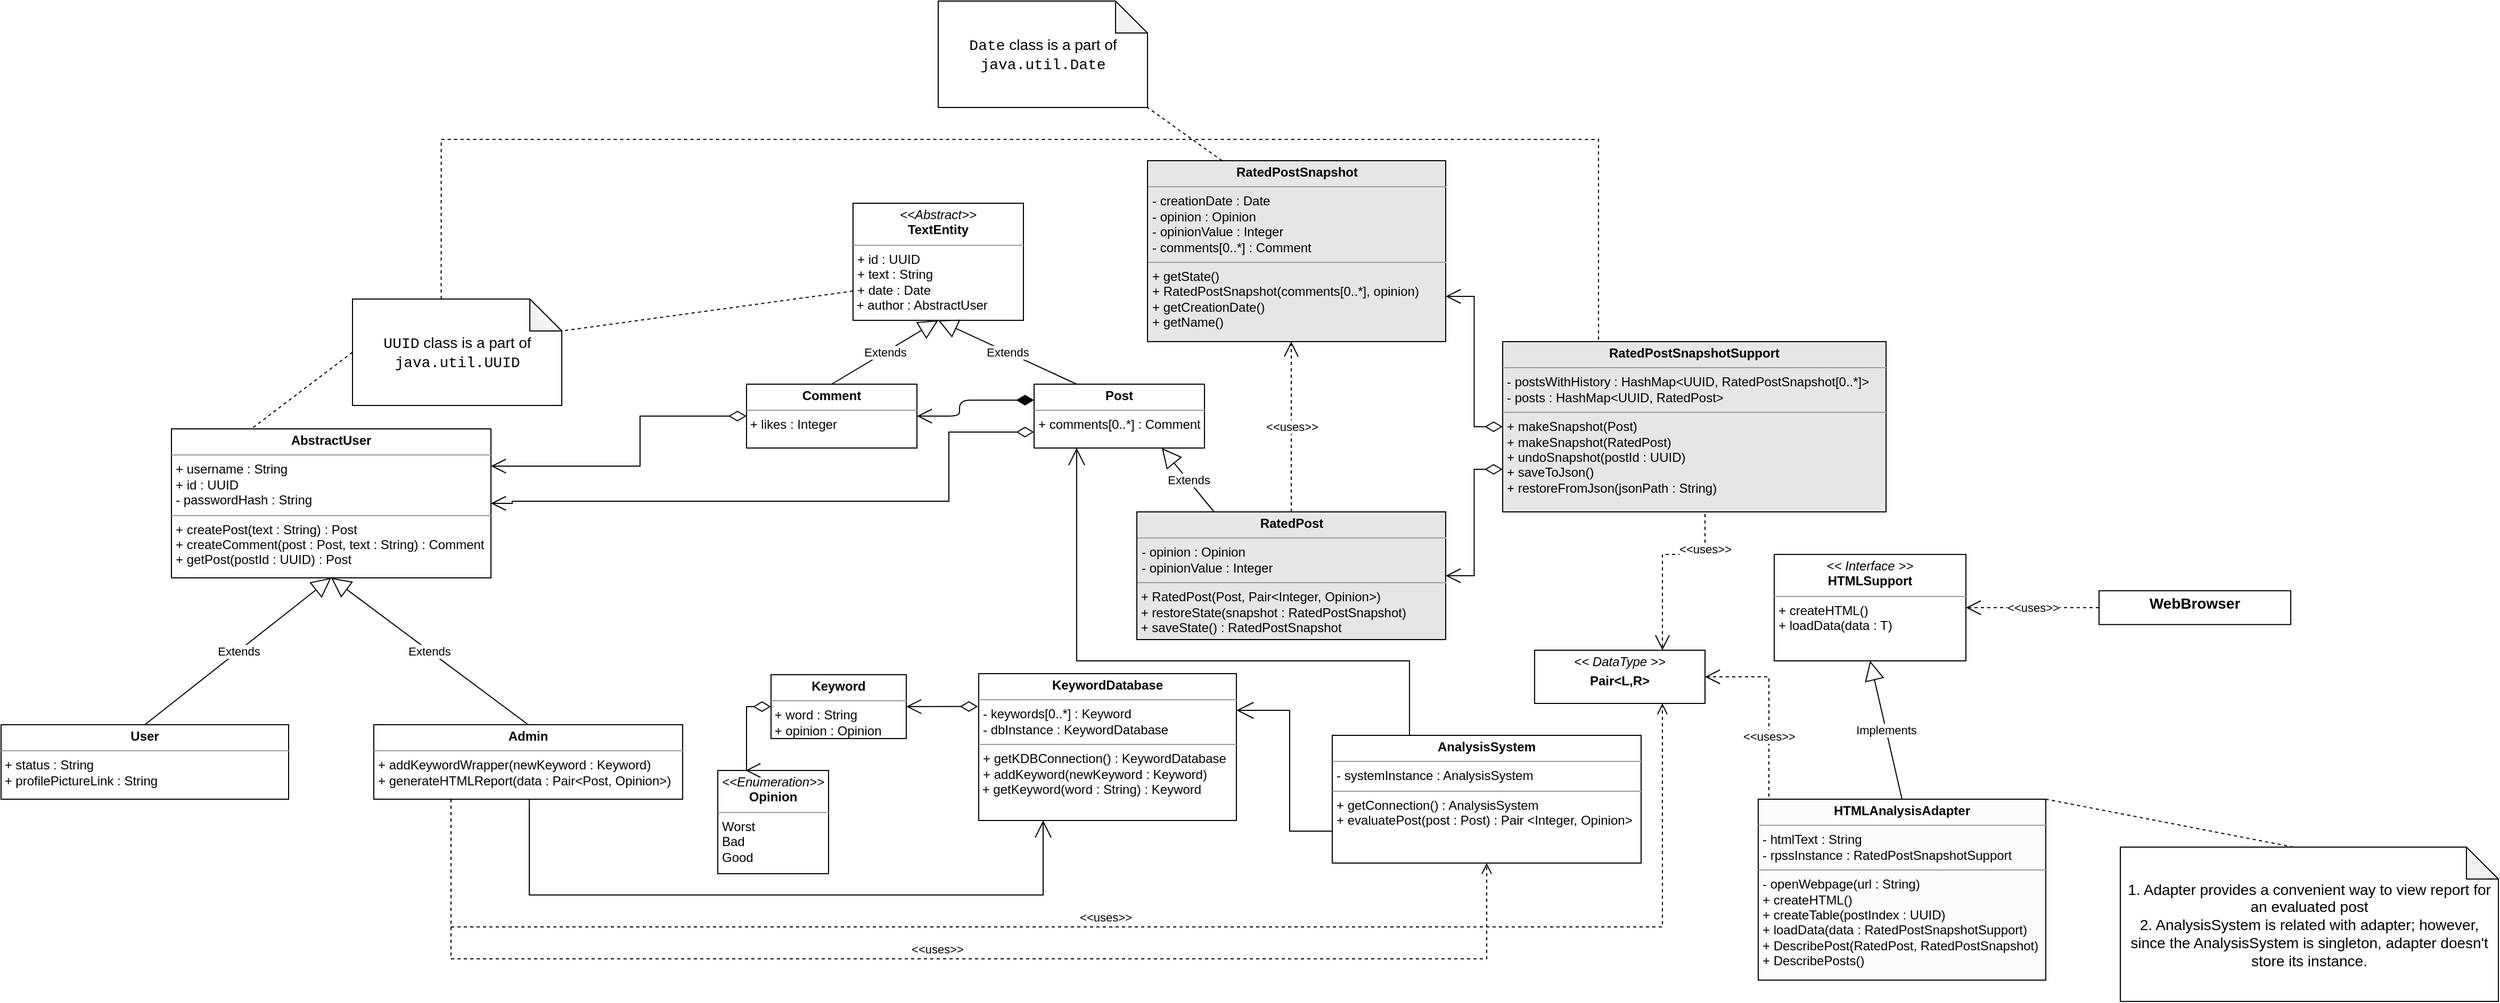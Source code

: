 <mxfile version="15.8.6" type="device"><diagram id="lrZuK3J6a_ZdkQXVieFF" name="Page-1"><mxGraphModel dx="2402" dy="1001" grid="1" gridSize="10" guides="1" tooltips="1" connect="1" arrows="1" fold="1" page="0" pageScale="1" pageWidth="850" pageHeight="1100" math="0" shadow="0"><root><mxCell id="0"/><mxCell id="1" parent="0"/><mxCell id="2" value="&lt;p style=&quot;margin: 0px ; margin-top: 4px ; text-align: center&quot;&gt;&lt;b&gt;Comment&lt;/b&gt;&lt;/p&gt;&lt;hr size=&quot;1&quot;&gt;&amp;nbsp;+ likes : Integer" style="verticalAlign=top;align=left;overflow=fill;fontSize=12;fontFamily=Helvetica;html=1;hachureGap=4;pointerEvents=0;" parent="1" vertex="1"><mxGeometry x="270" y="70" width="160" height="60" as="geometry"/></mxCell><mxCell id="3" value="&lt;p style=&quot;margin: 0px ; margin-top: 4px ; text-align: center&quot;&gt;&lt;b&gt;Post&lt;/b&gt;&lt;/p&gt;&lt;hr size=&quot;1&quot;&gt;&lt;p style=&quot;margin: 0px ; margin-left: 4px&quot;&gt;+ comments[0..*] : Comment&lt;br&gt;&lt;/p&gt;" style="verticalAlign=top;align=left;overflow=fill;fontSize=12;fontFamily=Helvetica;html=1;hachureGap=4;pointerEvents=0;" parent="1" vertex="1"><mxGeometry x="540" y="70" width="160" height="60" as="geometry"/></mxCell><mxCell id="4" value="&lt;p style=&quot;margin: 0px ; margin-top: 4px ; text-align: center&quot;&gt;&lt;b&gt;User&lt;/b&gt;&lt;/p&gt;&lt;hr size=&quot;1&quot;&gt;&lt;div&gt;&amp;nbsp;+ status : String&lt;/div&gt;&lt;div&gt;&amp;nbsp;+ profilePictureLink : String&lt;br&gt;&lt;/div&gt;&lt;p style=&quot;margin: 0px ; margin-left: 4px&quot;&gt;&lt;br&gt;&lt;/p&gt;" style="verticalAlign=top;align=left;overflow=fill;fontSize=12;fontFamily=Helvetica;html=1;hachureGap=4;pointerEvents=0;" parent="1" vertex="1"><mxGeometry x="-430" y="390" width="270" height="70" as="geometry"/></mxCell><mxCell id="5" value="&lt;p style=&quot;margin: 0px ; margin-top: 4px ; text-align: center&quot;&gt;&lt;b&gt;KeywordDatabase&lt;/b&gt;&lt;br&gt;&lt;/p&gt;&lt;hr size=&quot;1&quot;&gt;&lt;p style=&quot;margin: 0px ; margin-left: 4px&quot;&gt;- keywords[0..*] : Keyword&lt;br&gt;&lt;/p&gt;&lt;p style=&quot;margin: 0px ; margin-left: 4px&quot;&gt;- dbInstance : KeywordDatabase&lt;br&gt;&lt;/p&gt;&lt;hr size=&quot;1&quot;&gt;&lt;p style=&quot;margin: 0px ; margin-left: 4px&quot;&gt;+ getKDBConnection() : KeywordDatabase&lt;br&gt;&lt;/p&gt;&lt;p style=&quot;margin: 0px ; margin-left: 4px&quot;&gt;+ addKeyword(newKeyword : Keyword)&lt;/p&gt;&lt;div&gt;&amp;nbsp;+ getKeyword(word : String) : Keyword&lt;br&gt;&lt;/div&gt;" style="verticalAlign=top;align=left;overflow=fill;fontSize=12;fontFamily=Helvetica;html=1;hachureGap=4;pointerEvents=0;" parent="1" vertex="1"><mxGeometry x="488" y="342" width="242" height="138" as="geometry"/></mxCell><mxCell id="6" value="&lt;p style=&quot;margin: 0px ; margin-top: 4px ; text-align: center&quot;&gt;&lt;b&gt;Keyword&lt;/b&gt;&lt;br&gt;&lt;/p&gt;&lt;hr size=&quot;1&quot;&gt;&lt;div&gt;&amp;nbsp;+ word : String&lt;br&gt;&lt;/div&gt;&lt;div&gt;&amp;nbsp;+ opinion : Opinion&lt;/div&gt;&lt;div&gt;&lt;br&gt;&lt;/div&gt;&lt;hr size=&quot;1&quot;&gt;" style="verticalAlign=top;align=left;overflow=fill;fontSize=12;fontFamily=Helvetica;html=1;hachureGap=4;pointerEvents=0;" parent="1" vertex="1"><mxGeometry x="293" y="343" width="127" height="60" as="geometry"/></mxCell><mxCell id="7" value="&lt;p style=&quot;margin: 0px ; margin-top: 4px ; text-align: center&quot;&gt;&lt;i&gt;&amp;lt;&amp;lt;Enumeration&amp;gt;&amp;gt;&lt;/i&gt;&lt;br&gt;&lt;b&gt;Opinion&lt;/b&gt;&lt;/p&gt;&lt;hr size=&quot;1&quot;&gt;&lt;p style=&quot;margin: 0px ; margin-left: 4px&quot;&gt;Worst&lt;br&gt;&lt;/p&gt;&lt;p style=&quot;margin: 0px ; margin-left: 4px&quot;&gt;Bad&lt;br&gt;Good&lt;/p&gt;" style="verticalAlign=top;align=left;overflow=fill;fontSize=12;fontFamily=Helvetica;html=1;hachureGap=4;pointerEvents=0;" parent="1" vertex="1"><mxGeometry x="243" y="433" width="104" height="97" as="geometry"/></mxCell><mxCell id="9" style="rounded=0;orthogonalLoop=1;jettySize=auto;html=1;exitX=0.25;exitY=0;exitDx=0;exitDy=0;endArrow=open;startSize=14;endSize=14;sourcePerimeterSpacing=8;targetPerimeterSpacing=8;entryX=0.25;entryY=1;entryDx=0;entryDy=0;edgeStyle=orthogonalEdgeStyle;" parent="1" source="11" target="3" edge="1"><mxGeometry relative="1" as="geometry"><Array as="points"><mxPoint x="892" y="330"/><mxPoint x="580" y="330"/></Array><mxPoint x="670" y="230" as="targetPoint"/></mxGeometry></mxCell><mxCell id="11" value="&lt;p style=&quot;margin: 0px ; margin-top: 4px ; text-align: center&quot;&gt;&lt;b&gt;AnalysisSystem&lt;/b&gt;&lt;/p&gt;&lt;hr size=&quot;1&quot;&gt;&lt;p style=&quot;margin: 0px ; margin-left: 4px&quot;&gt;- systemInstance : AnalysisSystem&lt;br&gt;&lt;/p&gt;&lt;hr size=&quot;1&quot;&gt;&lt;p style=&quot;margin: 0px ; margin-left: 4px&quot;&gt;+ getConnection() : AnalysisSystem&lt;br&gt;&lt;/p&gt;&lt;p style=&quot;margin: 0px ; margin-left: 4px&quot;&gt;+ evaluatePost(post : Post) : Pair &amp;lt;Integer, Opinion&amp;gt;&lt;/p&gt;" style="verticalAlign=top;align=left;overflow=fill;fontSize=12;fontFamily=Helvetica;html=1;hachureGap=4;pointerEvents=0;" parent="1" vertex="1"><mxGeometry x="820" y="400" width="290" height="120" as="geometry"/></mxCell><mxCell id="13" style="rounded=0;orthogonalLoop=1;jettySize=auto;html=1;exitX=0;exitY=0.75;exitDx=0;exitDy=0;endArrow=open;startSize=14;endSize=14;sourcePerimeterSpacing=8;targetPerimeterSpacing=8;entryX=1;entryY=0.25;entryDx=0;entryDy=0;edgeStyle=orthogonalEdgeStyle;" parent="1" source="11" target="5" edge="1"><mxGeometry relative="1" as="geometry"><mxPoint x="710" y="400" as="targetPoint"/><mxPoint x="480" y="77.5" as="sourcePoint"/></mxGeometry></mxCell><mxCell id="14" value="&lt;p style=&quot;margin: 0px ; margin-top: 4px ; text-align: center&quot;&gt;&lt;i&gt;&amp;lt;&amp;lt;Abstract&amp;gt;&amp;gt;&lt;/i&gt;&lt;b&gt;&lt;br&gt;TextEntity&lt;/b&gt;&lt;br&gt;&lt;/p&gt;&lt;hr size=&quot;1&quot;&gt;&lt;p style=&quot;margin: 0px ; margin-left: 4px&quot;&gt;+ id : UUID&lt;/p&gt;&lt;p style=&quot;margin: 0px ; margin-left: 4px&quot;&gt;+ text : String&lt;br&gt;+ date : Date&lt;/p&gt;&amp;nbsp;+ author : AbstractUser" style="verticalAlign=top;align=left;overflow=fill;fontSize=12;fontFamily=Helvetica;html=1;hachureGap=4;pointerEvents=0;" parent="1" vertex="1"><mxGeometry x="370" y="-100" width="160" height="110" as="geometry"/></mxCell><mxCell id="16" value="Extends" style="endArrow=block;endSize=16;endFill=0;html=1;sourcePerimeterSpacing=8;targetPerimeterSpacing=8;exitX=0.5;exitY=0;exitDx=0;exitDy=0;entryX=0.5;entryY=1;entryDx=0;entryDy=0;" parent="1" source="2" target="14" edge="1"><mxGeometry width="160" relative="1" as="geometry"><mxPoint x="530" y="270" as="sourcePoint"/><mxPoint x="380" y="120" as="targetPoint"/></mxGeometry></mxCell><mxCell id="17" value="Extends" style="endArrow=block;endSize=16;endFill=0;html=1;sourcePerimeterSpacing=8;targetPerimeterSpacing=8;exitX=0.25;exitY=0;exitDx=0;exitDy=0;entryX=0.5;entryY=1;entryDx=0;entryDy=0;" parent="1" source="3" target="14" edge="1"><mxGeometry width="160" relative="1" as="geometry"><mxPoint x="500" y="110" as="sourcePoint"/><mxPoint x="660" y="110" as="targetPoint"/></mxGeometry></mxCell><mxCell id="18" value="&lt;p style=&quot;margin: 0px ; margin-top: 4px ; text-align: center&quot;&gt;&lt;b&gt;AbstractUser&lt;/b&gt;&lt;/p&gt;&lt;hr size=&quot;1&quot;&gt;&lt;p style=&quot;margin: 0px ; margin-left: 4px&quot;&gt;+ username : String&lt;/p&gt;&lt;p style=&quot;margin: 0px ; margin-left: 4px&quot;&gt;+ id : UUID&lt;br&gt;&lt;/p&gt;&lt;p style=&quot;margin: 0px ; margin-left: 4px&quot;&gt;- passwordHash : String&lt;/p&gt;&lt;hr size=&quot;1&quot;&gt;&lt;p style=&quot;margin: 0px ; margin-left: 4px&quot;&gt;+ createPost(text : String) : Post&lt;/p&gt;&lt;p style=&quot;margin: 0px ; margin-left: 4px&quot;&gt;+ createComment(post : Post, text : String) : Comment&lt;br&gt;&lt;/p&gt;&lt;p style=&quot;margin: 0px ; margin-left: 4px&quot;&gt;+ getPost(postId : UUID) : Post&lt;br&gt;&lt;/p&gt;&lt;p style=&quot;margin: 0px ; margin-left: 4px&quot;&gt;&lt;br&gt;&lt;/p&gt;" style="verticalAlign=top;align=left;overflow=fill;fontSize=12;fontFamily=Helvetica;html=1;hachureGap=4;pointerEvents=0;" parent="1" vertex="1"><mxGeometry x="-270" y="112" width="300" height="140" as="geometry"/></mxCell><mxCell id="19" style="edgeStyle=orthogonalEdgeStyle;rounded=0;orthogonalLoop=1;jettySize=auto;html=1;exitX=0.5;exitY=1;exitDx=0;exitDy=0;entryX=0.25;entryY=1;entryDx=0;entryDy=0;endArrow=open;startSize=14;endSize=14;sourcePerimeterSpacing=8;targetPerimeterSpacing=8;strokeColor=#000000;" parent="1" source="24" target="5" edge="1"><mxGeometry relative="1" as="geometry"><Array as="points"><mxPoint x="66" y="550"/><mxPoint x="549" y="550"/></Array><mxPoint x="110" y="490" as="sourcePoint"/></mxGeometry></mxCell><mxCell id="20" value="Extends" style="endArrow=block;endSize=16;endFill=0;html=1;sourcePerimeterSpacing=8;targetPerimeterSpacing=8;strokeColor=#000000;entryX=0.5;entryY=1;entryDx=0;entryDy=0;exitX=0.5;exitY=0;exitDx=0;exitDy=0;" parent="1" source="4" target="18" edge="1"><mxGeometry width="160" relative="1" as="geometry"><mxPoint x="-285" y="300" as="sourcePoint"/><mxPoint x="-125" y="300" as="targetPoint"/></mxGeometry></mxCell><mxCell id="21" value="Extends" style="endArrow=block;endSize=16;endFill=0;html=1;sourcePerimeterSpacing=8;targetPerimeterSpacing=8;strokeColor=#000000;entryX=0.5;entryY=1;entryDx=0;entryDy=0;exitX=0.5;exitY=0;exitDx=0;exitDy=0;" parent="1" source="24" target="18" edge="1"><mxGeometry width="160" relative="1" as="geometry"><mxPoint x="50" y="390" as="sourcePoint"/><mxPoint x="-80" y="280" as="targetPoint"/></mxGeometry></mxCell><mxCell id="23" style="edgeStyle=orthogonalEdgeStyle;rounded=0;orthogonalLoop=1;jettySize=auto;html=1;exitX=0.5;exitY=1;exitDx=0;exitDy=0;" parent="1" source="4" target="4" edge="1"><mxGeometry relative="1" as="geometry"/></mxCell><mxCell id="24" value="&lt;p style=&quot;margin: 0px ; margin-top: 4px ; text-align: center&quot;&gt;&lt;b&gt;Admin&lt;/b&gt;&lt;/p&gt;&lt;hr size=&quot;1&quot;&gt;&lt;p style=&quot;margin: 0px ; margin-left: 4px&quot;&gt;+ addKeywordWrapper(newKeyword : Keyword)&lt;br&gt;+ generateHTMLReport(data : Pair&amp;lt;Post, Opinion&amp;gt;)&lt;/p&gt;" style="verticalAlign=top;align=left;overflow=fill;fontSize=12;fontFamily=Helvetica;html=1;" parent="1" vertex="1"><mxGeometry x="-80" y="390" width="290" height="70" as="geometry"/></mxCell><mxCell id="25" value="" style="endArrow=open;html=1;endSize=12;startArrow=diamondThin;startSize=14;startFill=0;edgeStyle=orthogonalEdgeStyle;align=left;verticalAlign=bottom;entryX=1;entryY=0.5;entryDx=0;entryDy=0;exitX=-0.003;exitY=0.224;exitDx=0;exitDy=0;exitPerimeter=0;" parent="1" source="5" target="6" edge="1"><mxGeometry x="-1" y="3" relative="1" as="geometry"><mxPoint x="480" y="373" as="sourcePoint"/><mxPoint x="418" y="380" as="targetPoint"/><Array as="points"><mxPoint x="470" y="373"/></Array></mxGeometry></mxCell><mxCell id="26" value="" style="endArrow=open;html=1;endSize=12;startArrow=diamondThin;startSize=14;startFill=1;edgeStyle=orthogonalEdgeStyle;align=left;verticalAlign=bottom;exitX=0;exitY=0.25;exitDx=0;exitDy=0;entryX=1;entryY=0.5;entryDx=0;entryDy=0;" parent="1" edge="1" target="2" source="3"><mxGeometry x="-1" y="3" relative="1" as="geometry"><mxPoint x="500" y="90.05" as="sourcePoint"/><mxPoint x="450" y="100" as="targetPoint"/><Array as="points"><mxPoint x="470" y="85"/><mxPoint x="470" y="100"/></Array></mxGeometry></mxCell><mxCell id="27" value="&lt;p style=&quot;margin: 0px ; margin-top: 4px ; text-align: center&quot;&gt;&lt;i&gt;&amp;lt;&amp;lt; Interface &amp;gt;&amp;gt;&lt;/i&gt;&lt;b&gt;&lt;br&gt;HTMLSupport&lt;/b&gt;&lt;/p&gt;&lt;hr size=&quot;1&quot;&gt;&lt;p style=&quot;margin: 0px ; margin-left: 4px&quot;&gt;+ createHTML()&lt;br&gt;+ loadData(data : T)&lt;br&gt;&lt;br&gt;&lt;/p&gt;" style="verticalAlign=top;align=left;overflow=fill;fontSize=12;fontFamily=Helvetica;html=1;fillColor=#FFFFFF;" parent="1" vertex="1"><mxGeometry x="1235" y="230" width="180" height="100" as="geometry"/></mxCell><mxCell id="28" value="&lt;p style=&quot;margin: 0px ; margin-top: 4px ; text-align: center&quot;&gt;&lt;b&gt;HTMLAnalysisAdapter&lt;/b&gt;&lt;br&gt;&lt;/p&gt;&lt;hr size=&quot;1&quot;&gt;&lt;p style=&quot;margin: 0px ; margin-left: 4px&quot;&gt;- htmlText : String&lt;br&gt;- rpssInstance : RatedPostSnapshotSupport&lt;br&gt;&lt;/p&gt;&lt;hr size=&quot;1&quot;&gt;&lt;p style=&quot;margin: 0px ; margin-left: 4px&quot;&gt;- openWebpage(url : String)&lt;br&gt;+ createHTML()&lt;/p&gt;&lt;p style=&quot;margin: 0px ; margin-left: 4px&quot;&gt;+ createTable(postIndex : UUID)&lt;br&gt;+ loadData(data : RatedPostSnapshotSupport)&lt;/p&gt;&lt;p style=&quot;margin: 0px ; margin-left: 4px&quot;&gt;+ DescribePost(RatedPost, RatedPostSnapshot)&lt;/p&gt;&lt;p style=&quot;margin: 0px ; margin-left: 4px&quot;&gt;+ DescribePosts()&lt;br&gt;&lt;/p&gt;" style="verticalAlign=top;align=left;overflow=fill;fontSize=12;fontFamily=Helvetica;html=1;fillColor=#FCFCFC;" parent="1" vertex="1"><mxGeometry x="1220" y="460" width="270" height="170" as="geometry"/></mxCell><mxCell id="30" value="&lt;p style=&quot;margin: 0px ; margin-top: 4px ; text-align: center&quot;&gt;&lt;font style=&quot;font-size: 14px&quot;&gt;&lt;b&gt;WebBrowser&lt;/b&gt;&lt;/font&gt;&lt;/p&gt;" style="verticalAlign=top;align=left;overflow=fill;fontSize=12;fontFamily=Helvetica;html=1;fillColor=#FFFFFF;" parent="1" vertex="1"><mxGeometry x="1540" y="264.12" width="180" height="31.75" as="geometry"/></mxCell><mxCell id="31" value="Implements" style="endArrow=block;endSize=16;endFill=0;html=1;rounded=0;entryX=0.5;entryY=1;entryDx=0;entryDy=0;exitX=0.5;exitY=0;exitDx=0;exitDy=0;fillColor=#FFFFFF;" parent="1" source="28" target="27" edge="1"><mxGeometry width="160" relative="1" as="geometry"><mxPoint x="1390" y="260" as="sourcePoint"/><mxPoint x="1550" y="260" as="targetPoint"/></mxGeometry></mxCell><mxCell id="32" value="" style="endArrow=none;dashed=1;html=1;rounded=0;fontSize=14;entryX=1;entryY=0;entryDx=0;entryDy=0;exitX=0;exitY=0;exitDx=162.5;exitDy=0;exitPerimeter=0;fillColor=#FFFFFF;" parent="1" source="33" target="28" edge="1"><mxGeometry width="50" height="50" relative="1" as="geometry"><mxPoint x="1455" y="370" as="sourcePoint"/><mxPoint x="1190" y="250" as="targetPoint"/></mxGeometry></mxCell><mxCell id="33" value="&lt;font style=&quot;font-size: 14px&quot;&gt;1. Adapter provides a convenient way to view report for an evaluated post&lt;br&gt;2. AnalysisSystem is related with adapter; however, since the AnalysisSystem is singleton, adapter doesn't store its instance.&lt;/font&gt;" style="shape=note;whiteSpace=wrap;html=1;backgroundOutline=1;darkOpacity=0.05;fontSize=14;fillColor=#FFFFFF;" parent="1" vertex="1"><mxGeometry x="1560" y="505" width="355" height="145" as="geometry"/></mxCell><mxCell id="PJdB78cTSK0Ts2hWzfbG-34" value="&lt;p style=&quot;margin: 0px ; margin-top: 4px ; text-align: center&quot;&gt;&lt;i&gt;&amp;lt;&amp;lt; DataType &amp;gt;&amp;gt;&lt;br&gt;&lt;/i&gt;&lt;/p&gt;&lt;p style=&quot;margin: 0px ; margin-top: 4px ; text-align: center&quot;&gt;&lt;b&gt;Pair&amp;lt;L,R&amp;gt;&lt;/b&gt;&lt;/p&gt;&lt;p style=&quot;margin: 0px ; margin-top: 4px ; text-align: center&quot;&gt;&lt;b&gt;&lt;/b&gt;&lt;br&gt;&lt;/p&gt;&lt;hr size=&quot;1&quot;&gt;" style="verticalAlign=top;align=left;overflow=fill;fontSize=12;fontFamily=Helvetica;html=1;fillColor=#FFFFFF;" parent="1" vertex="1"><mxGeometry x="1010" y="320" width="160" height="50" as="geometry"/></mxCell><mxCell id="APeh5NJPsBdgHiR85P-g-33" value="&lt;p style=&quot;margin: 0px ; margin-top: 4px ; text-align: center&quot;&gt;&lt;b&gt;RatedPostSnapshot&lt;/b&gt;&lt;br&gt;&lt;/p&gt;&lt;hr size=&quot;1&quot;&gt;&lt;p style=&quot;margin: 0px ; margin-left: 4px&quot;&gt;- creationDate : Date&lt;br&gt;&lt;/p&gt;&lt;p style=&quot;margin: 0px ; margin-left: 4px&quot;&gt;- opinion : Opinion&lt;/p&gt;&lt;p style=&quot;margin: 0px ; margin-left: 4px&quot;&gt;- opinionValue : Integer&lt;br&gt;&lt;/p&gt;&lt;p style=&quot;margin: 0px ; margin-left: 4px&quot;&gt;- comments[0..*] : Comment&lt;br&gt;&lt;/p&gt;&lt;hr size=&quot;1&quot;&gt;&lt;p style=&quot;margin: 0px ; margin-left: 4px&quot;&gt;+ getState()&lt;/p&gt;&lt;p style=&quot;margin: 0px ; margin-left: 4px&quot;&gt;+ RatedPostSnapshot(comments[0..*], opinion)&lt;br&gt;+ getCreationDate()&lt;/p&gt;&lt;p style=&quot;margin: 0px ; margin-left: 4px&quot;&gt;+ getName()&lt;br&gt;&lt;br&gt;&lt;/p&gt;" style="verticalAlign=top;align=left;overflow=fill;fontSize=12;fontFamily=Helvetica;html=1;fillColor=#E6E6E6;" parent="1" vertex="1"><mxGeometry x="646.5" y="-140" width="280" height="170" as="geometry"/></mxCell><mxCell id="APeh5NJPsBdgHiR85P-g-34" value="&lt;p style=&quot;margin: 0px ; margin-top: 4px ; text-align: center&quot;&gt;&lt;b&gt;RatedPost&lt;/b&gt;&lt;/p&gt;&lt;hr size=&quot;1&quot;&gt;&lt;p style=&quot;margin: 0px ; margin-left: 4px&quot;&gt;- opinion : Opinion&lt;br&gt;- opinionValue : Integer&lt;br&gt;&lt;/p&gt;&lt;hr size=&quot;1&quot;&gt;&amp;nbsp;+ RatedPost(Post, Pair&amp;lt;Integer, Opinion&amp;gt;)&lt;br&gt;&amp;nbsp;+ restoreState(snapshot : RatedPostSnapshot)&lt;br&gt;&amp;nbsp;+ saveState() : RatedPostSnapshot&lt;br&gt;&amp;nbsp;" style="verticalAlign=top;align=left;overflow=fill;fontSize=12;fontFamily=Helvetica;html=1;fillColor=#E6E6E6;" parent="1" vertex="1"><mxGeometry x="636.5" y="190" width="290" height="120" as="geometry"/></mxCell><mxCell id="APeh5NJPsBdgHiR85P-g-38" value="Extends" style="endArrow=block;endSize=16;endFill=0;html=1;sourcePerimeterSpacing=8;targetPerimeterSpacing=8;entryX=0.75;entryY=1;entryDx=0;entryDy=0;exitX=0.25;exitY=0;exitDx=0;exitDy=0;" parent="1" source="APeh5NJPsBdgHiR85P-g-34" target="3" edge="1"><mxGeometry width="160" relative="1" as="geometry"><mxPoint x="580" y="230" as="sourcePoint"/><mxPoint x="570" y="180.01" as="targetPoint"/></mxGeometry></mxCell><mxCell id="APeh5NJPsBdgHiR85P-g-47" value="&lt;p style=&quot;margin: 0px ; margin-top: 4px ; text-align: center&quot;&gt;&lt;b&gt;RatedPostSnapshotSupport&lt;/b&gt;&lt;br&gt;&lt;/p&gt;&lt;hr size=&quot;1&quot;&gt;&lt;p style=&quot;margin: 0px ; margin-left: 4px&quot;&gt;- postsWithHistory : HashMap&amp;lt;UUID, RatedPostSnapshot[0..*]&amp;gt;&lt;br&gt;- posts : HashMap&amp;lt;UUID, RatedPost&amp;gt;&lt;br&gt;&lt;/p&gt;&lt;hr size=&quot;1&quot;&gt;&lt;p style=&quot;margin: 0px ; margin-left: 4px&quot;&gt;+ makeSnapshot(Post)&lt;/p&gt;&lt;p style=&quot;margin: 0px ; margin-left: 4px&quot;&gt;+ makeSnapshot(RatedPost)&lt;br&gt;&lt;/p&gt;&lt;p style=&quot;margin: 0px ; margin-left: 4px&quot;&gt;+ undoSnapshot(postId : UUID)&lt;/p&gt;&lt;p style=&quot;margin: 0px ; margin-left: 4px&quot;&gt;+ saveToJson()&lt;/p&gt;&lt;p style=&quot;margin: 0px ; margin-left: 4px&quot;&gt;+ restoreFromJson(jsonPath : String)&lt;br&gt;&lt;/p&gt;" style="verticalAlign=top;align=left;overflow=fill;fontSize=12;fontFamily=Helvetica;html=1;fillColor=#E6E6E6;" parent="1" vertex="1"><mxGeometry x="980" y="30" width="360" height="160" as="geometry"/></mxCell><mxCell id="OQcTg0zprh0zWQoXqsY--34" value="&amp;lt;&amp;lt;uses&amp;gt;&amp;gt;" style="html=1;verticalAlign=bottom;endArrow=open;dashed=1;endSize=8;rounded=0;entryX=0.75;entryY=1;entryDx=0;entryDy=0;edgeStyle=orthogonalEdgeStyle;exitX=0.25;exitY=1;exitDx=0;exitDy=0;" parent="1" target="PJdB78cTSK0Ts2hWzfbG-34" edge="1" source="24"><mxGeometry relative="1" as="geometry"><mxPoint x="-7" y="480" as="sourcePoint"/><mxPoint x="945" y="350" as="targetPoint"/><Array as="points"><mxPoint x="-7" y="580"/><mxPoint x="1130" y="580"/></Array></mxGeometry></mxCell><mxCell id="OQcTg0zprh0zWQoXqsY--36" value="&amp;lt;&amp;lt;uses&amp;gt;&amp;gt;" style="endArrow=open;endSize=12;dashed=1;html=1;rounded=0;exitX=0.25;exitY=0;exitDx=0;exitDy=0;entryX=1;entryY=0.5;entryDx=0;entryDy=0;edgeStyle=orthogonalEdgeStyle;" parent="1" source="28" target="PJdB78cTSK0Ts2hWzfbG-34" edge="1"><mxGeometry width="160" relative="1" as="geometry"><mxPoint x="1060" y="210" as="sourcePoint"/><mxPoint x="1110" y="163" as="targetPoint"/><Array as="points"><mxPoint x="1230" y="460"/><mxPoint x="1230" y="345"/></Array></mxGeometry></mxCell><mxCell id="l-6JNp2y3f3V5iWAgYS_-36" value="&amp;lt;&amp;lt;uses&amp;gt;&amp;gt;" style="html=1;verticalAlign=bottom;endArrow=open;dashed=1;endSize=8;rounded=0;edgeStyle=orthogonalEdgeStyle;exitX=0.25;exitY=1;exitDx=0;exitDy=0;entryX=0.5;entryY=1;entryDx=0;entryDy=0;" parent="1" target="11" edge="1" source="24"><mxGeometry relative="1" as="geometry"><mxPoint x="-40" y="480" as="sourcePoint"/><mxPoint x="950" y="350" as="targetPoint"/><Array as="points"><mxPoint x="-7" y="610"/><mxPoint x="965" y="610"/></Array></mxGeometry></mxCell><mxCell id="l-6JNp2y3f3V5iWAgYS_-38" value="&amp;lt;&amp;lt;uses&amp;gt;&amp;gt;" style="endArrow=open;endSize=12;dashed=1;html=1;rounded=0;exitX=0.25;exitY=1;exitDx=0;exitDy=0;entryX=0.75;entryY=0;entryDx=0;entryDy=0;edgeStyle=orthogonalEdgeStyle;" parent="1" source="APeh5NJPsBdgHiR85P-g-47" target="PJdB78cTSK0Ts2hWzfbG-34" edge="1"><mxGeometry width="160" relative="1" as="geometry"><mxPoint x="1120" y="160.01" as="sourcePoint"/><mxPoint x="1222.5" y="240" as="targetPoint"/><Array as="points"><mxPoint x="1170" y="230"/><mxPoint x="1130" y="230"/></Array></mxGeometry></mxCell><mxCell id="l-6JNp2y3f3V5iWAgYS_-39" value="" style="endArrow=none;dashed=1;html=1;rounded=0;fontSize=14;entryX=1;entryY=1;entryDx=0;entryDy=0;fillColor=#FFFFFF;entryPerimeter=0;exitX=0.25;exitY=0;exitDx=0;exitDy=0;" parent="1" source="APeh5NJPsBdgHiR85P-g-33" target="l-6JNp2y3f3V5iWAgYS_-40" edge="1"><mxGeometry width="50" height="50" relative="1" as="geometry"><mxPoint x="820" y="-380" as="sourcePoint"/><mxPoint x="632.5" y="-410.0" as="targetPoint"/></mxGeometry></mxCell><mxCell id="l-6JNp2y3f3V5iWAgYS_-40" value="&lt;font face=&quot;Courier New&quot;&gt;Date&lt;/font&gt; class is a part of &lt;font face=&quot;Courier New&quot;&gt;java.util.Date&lt;/font&gt;" style="shape=note;whiteSpace=wrap;html=1;backgroundOutline=1;darkOpacity=0.05;fontSize=14;fillColor=#FFFFFF;" parent="1" vertex="1"><mxGeometry x="450" y="-290" width="196.5" height="100" as="geometry"/></mxCell><mxCell id="l-6JNp2y3f3V5iWAgYS_-41" value="" style="endArrow=none;dashed=1;html=1;rounded=0;fontSize=14;entryX=0;entryY=0;entryDx=196.5;entryDy=30;fillColor=#FFFFFF;entryPerimeter=0;exitX=0;exitY=0.75;exitDx=0;exitDy=0;" parent="1" source="14" target="l-6JNp2y3f3V5iWAgYS_-42" edge="1"><mxGeometry width="50" height="50" relative="1" as="geometry"><mxPoint x="120.0" y="-20" as="sourcePoint"/><mxPoint x="82.5" y="-270.0" as="targetPoint"/></mxGeometry></mxCell><mxCell id="l-6JNp2y3f3V5iWAgYS_-59" style="endArrow=none;dashed=1;html=1;rounded=0;fontSize=14;fillColor=#FFFFFF;exitX=0;exitY=0;exitDx=83.25;exitDy=0;exitPerimeter=0;edgeStyle=orthogonalEdgeStyle;entryX=0.25;entryY=0;entryDx=0;entryDy=0;" parent="1" source="l-6JNp2y3f3V5iWAgYS_-42" target="APeh5NJPsBdgHiR85P-g-47" edge="1"><mxGeometry relative="1" as="geometry"><mxPoint x="910" y="-190" as="targetPoint"/><Array as="points"><mxPoint x="-17" y="-160"/><mxPoint x="1070" y="-160"/></Array></mxGeometry></mxCell><mxCell id="l-6JNp2y3f3V5iWAgYS_-42" value="&lt;font face=&quot;Courier New&quot;&gt;UUID&lt;/font&gt; class is a part of &lt;font face=&quot;Courier New&quot;&gt;java.util.UUID&lt;/font&gt;" style="shape=note;whiteSpace=wrap;html=1;backgroundOutline=1;darkOpacity=0.05;fontSize=14;fillColor=#FFFFFF;" parent="1" vertex="1"><mxGeometry x="-100" y="-10" width="196.5" height="100" as="geometry"/></mxCell><mxCell id="l-6JNp2y3f3V5iWAgYS_-43" value="" style="endArrow=none;dashed=1;html=1;rounded=0;fontSize=14;entryX=0.25;entryY=0;entryDx=0;entryDy=0;fillColor=#FFFFFF;exitX=0;exitY=0.5;exitDx=0;exitDy=0;exitPerimeter=0;" parent="1" source="l-6JNp2y3f3V5iWAgYS_-42" target="18" edge="1"><mxGeometry width="50" height="50" relative="1" as="geometry"><mxPoint x="-86.5" y="-50" as="sourcePoint"/><mxPoint x="-360" y="-27.5" as="targetPoint"/></mxGeometry></mxCell><mxCell id="l-6JNp2y3f3V5iWAgYS_-44" value="&amp;lt;&amp;lt;uses&amp;gt;&amp;gt;" style="endArrow=open;endSize=12;dashed=1;html=1;rounded=0;exitX=0.5;exitY=0;exitDx=0;exitDy=0;edgeStyle=orthogonalEdgeStyle;" parent="1" source="APeh5NJPsBdgHiR85P-g-34" edge="1"><mxGeometry width="160" relative="1" as="geometry"><mxPoint x="800.0" y="40" as="sourcePoint"/><mxPoint x="781" y="30" as="targetPoint"/><Array as="points"><mxPoint x="781" y="30"/></Array></mxGeometry></mxCell><mxCell id="l-6JNp2y3f3V5iWAgYS_-51" value="&amp;lt;&amp;lt;uses&amp;gt;&amp;gt;" style="endArrow=open;endSize=12;dashed=1;html=1;rounded=0;exitX=0;exitY=0.5;exitDx=0;exitDy=0;edgeStyle=orthogonalEdgeStyle;entryX=1;entryY=0.5;entryDx=0;entryDy=0;" parent="1" source="30" edge="1" target="27"><mxGeometry width="160" relative="1" as="geometry"><mxPoint x="1505" y="122.005" as="sourcePoint"/><mxPoint x="1355" y="122" as="targetPoint"/></mxGeometry></mxCell><mxCell id="l-6JNp2y3f3V5iWAgYS_-52" value="" style="endArrow=open;html=1;endSize=12;startArrow=diamondThin;startSize=14;startFill=0;align=left;verticalAlign=bottom;rounded=0;fontFamily=Courier New;entryX=1;entryY=0.75;entryDx=0;entryDy=0;exitX=0;exitY=0.5;exitDx=0;exitDy=0;edgeStyle=orthogonalEdgeStyle;" parent="1" source="APeh5NJPsBdgHiR85P-g-47" target="APeh5NJPsBdgHiR85P-g-33" edge="1"><mxGeometry x="-0.875" y="30" relative="1" as="geometry"><mxPoint x="1020" y="-30" as="sourcePoint"/><mxPoint x="1260" y="20" as="targetPoint"/><mxPoint as="offset"/></mxGeometry></mxCell><mxCell id="l-6JNp2y3f3V5iWAgYS_-53" value="" style="endArrow=open;html=1;endSize=12;startArrow=diamondThin;startSize=14;startFill=0;align=left;verticalAlign=bottom;rounded=0;fontFamily=Courier New;entryX=1;entryY=0.5;entryDx=0;entryDy=0;exitX=0;exitY=0.75;exitDx=0;exitDy=0;edgeStyle=orthogonalEdgeStyle;" parent="1" source="APeh5NJPsBdgHiR85P-g-47" target="APeh5NJPsBdgHiR85P-g-34" edge="1"><mxGeometry x="-0.875" y="30" relative="1" as="geometry"><mxPoint x="1080" y="50" as="sourcePoint"/><mxPoint x="960" as="targetPoint"/><mxPoint as="offset"/></mxGeometry></mxCell><mxCell id="l-6JNp2y3f3V5iWAgYS_-55" value="" style="endArrow=open;html=1;endSize=12;startArrow=diamondThin;startSize=14;startFill=0;edgeStyle=orthogonalEdgeStyle;align=left;verticalAlign=bottom;rounded=0;fontFamily=Courier New;entryX=1;entryY=0.25;entryDx=0;entryDy=0;exitX=0;exitY=0.5;exitDx=0;exitDy=0;" parent="1" source="2" target="18" edge="1"><mxGeometry x="-0.875" y="30" relative="1" as="geometry"><mxPoint x="270" y="138" as="sourcePoint"/><mxPoint x="110" y="167.88" as="targetPoint"/><Array as="points"><mxPoint x="170" y="100"/><mxPoint x="170" y="147"/></Array><mxPoint as="offset"/></mxGeometry></mxCell><mxCell id="l-6JNp2y3f3V5iWAgYS_-56" value="" style="endArrow=open;html=1;endSize=12;startArrow=diamondThin;startSize=14;startFill=0;edgeStyle=orthogonalEdgeStyle;align=left;verticalAlign=bottom;rounded=0;fontFamily=Courier New;entryX=1;entryY=0.5;entryDx=0;entryDy=0;exitX=0;exitY=0.75;exitDx=0;exitDy=0;" parent="1" source="3" edge="1" target="18"><mxGeometry x="-0.875" y="30" relative="1" as="geometry"><mxPoint x="271.0" y="140.0" as="sourcePoint"/><mxPoint x="30" y="187" as="targetPoint"/><Array as="points"><mxPoint x="460" y="115"/><mxPoint x="460" y="180"/><mxPoint x="50" y="180"/><mxPoint x="50" y="182"/></Array><mxPoint as="offset"/></mxGeometry></mxCell><mxCell id="l-6JNp2y3f3V5iWAgYS_-58" value="" style="endArrow=open;html=1;endSize=12;startArrow=diamondThin;startSize=14;startFill=0;edgeStyle=orthogonalEdgeStyle;align=left;verticalAlign=bottom;rounded=0;fontFamily=Courier New;exitX=0;exitY=0.5;exitDx=0;exitDy=0;entryX=0.25;entryY=0;entryDx=0;entryDy=0;" parent="1" source="6" target="7" edge="1"><mxGeometry x="-0.875" y="30" relative="1" as="geometry"><mxPoint x="281.0" y="295.0" as="sourcePoint"/><mxPoint x="250" y="430" as="targetPoint"/><Array as="points"><mxPoint x="270" y="373"/><mxPoint x="270" y="433"/></Array><mxPoint as="offset"/></mxGeometry></mxCell></root></mxGraphModel></diagram></mxfile>